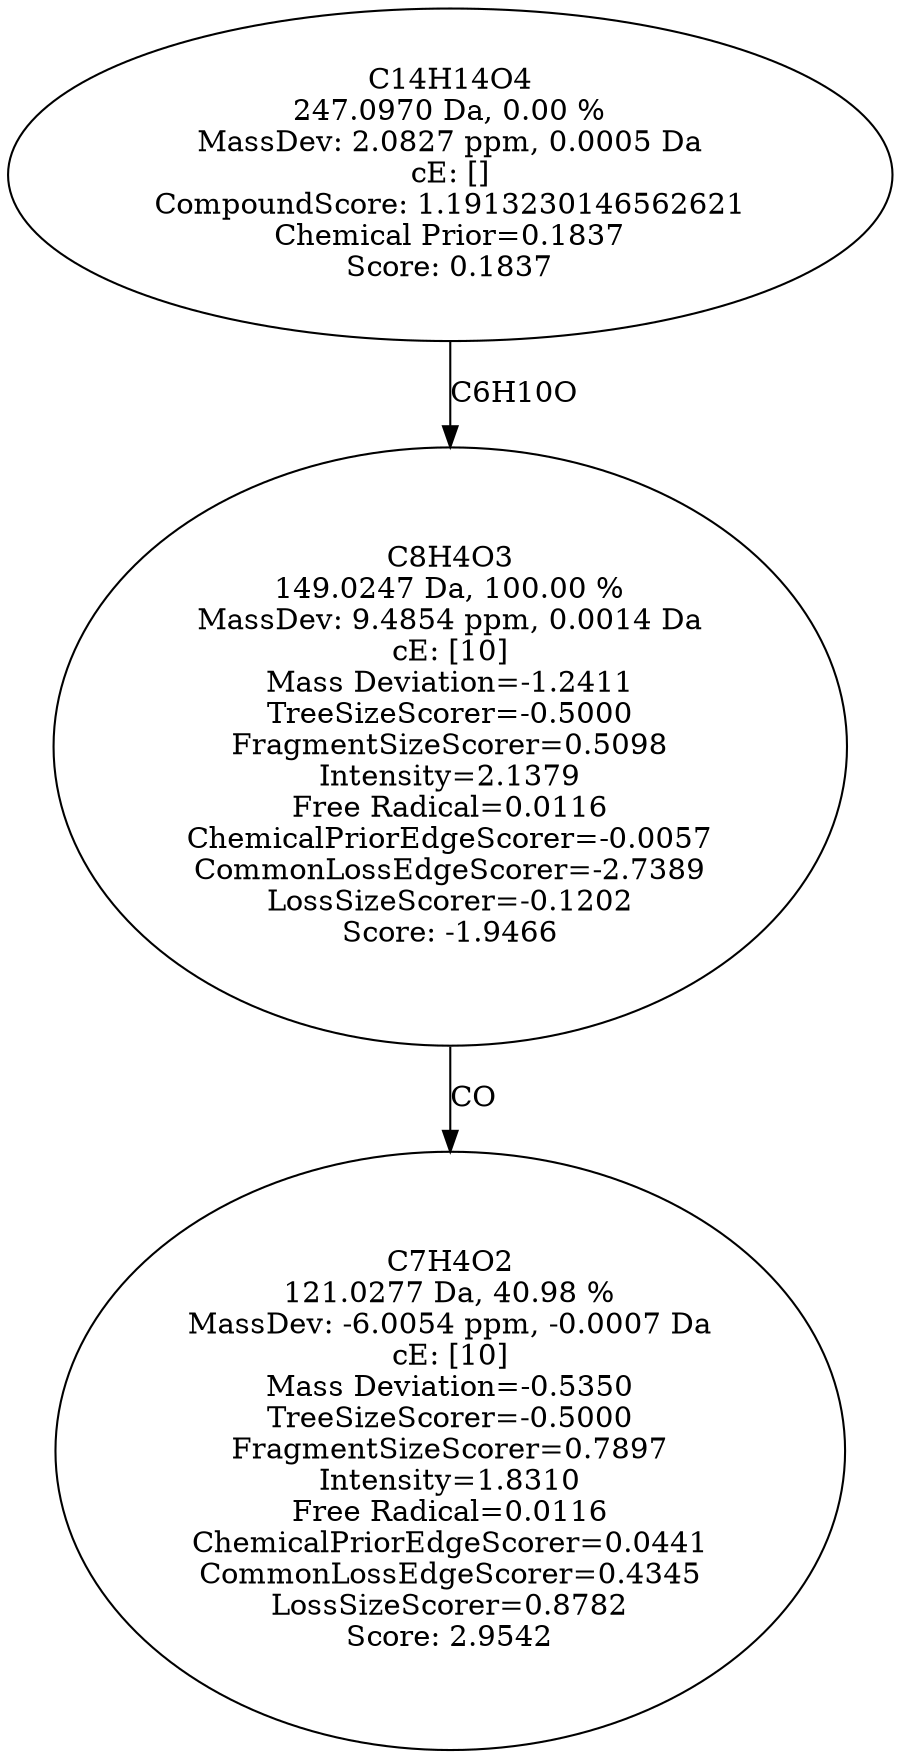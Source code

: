 strict digraph {
v1 [label="C7H4O2\n121.0277 Da, 40.98 %\nMassDev: -6.0054 ppm, -0.0007 Da\ncE: [10]\nMass Deviation=-0.5350\nTreeSizeScorer=-0.5000\nFragmentSizeScorer=0.7897\nIntensity=1.8310\nFree Radical=0.0116\nChemicalPriorEdgeScorer=0.0441\nCommonLossEdgeScorer=0.4345\nLossSizeScorer=0.8782\nScore: 2.9542"];
v2 [label="C8H4O3\n149.0247 Da, 100.00 %\nMassDev: 9.4854 ppm, 0.0014 Da\ncE: [10]\nMass Deviation=-1.2411\nTreeSizeScorer=-0.5000\nFragmentSizeScorer=0.5098\nIntensity=2.1379\nFree Radical=0.0116\nChemicalPriorEdgeScorer=-0.0057\nCommonLossEdgeScorer=-2.7389\nLossSizeScorer=-0.1202\nScore: -1.9466"];
v3 [label="C14H14O4\n247.0970 Da, 0.00 %\nMassDev: 2.0827 ppm, 0.0005 Da\ncE: []\nCompoundScore: 1.1913230146562621\nChemical Prior=0.1837\nScore: 0.1837"];
v2 -> v1 [label="CO"];
v3 -> v2 [label="C6H10O"];
}